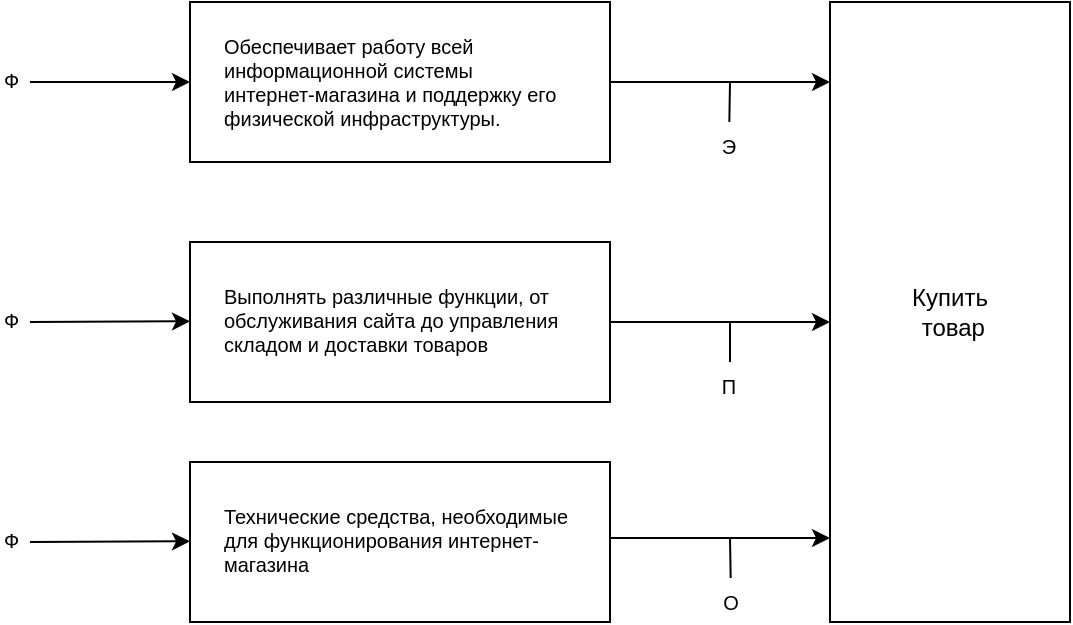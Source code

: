 <mxfile version="24.0.1" type="github">
  <diagram name="Страница — 1" id="creAUHm_wXwRZB3ByyH9">
    <mxGraphModel dx="1242" dy="568" grid="0" gridSize="10" guides="1" tooltips="1" connect="1" arrows="1" fold="1" page="0" pageScale="1" pageWidth="827" pageHeight="1169" math="0" shadow="0">
      <root>
        <mxCell id="0" />
        <mxCell id="1" parent="0" />
        <mxCell id="fNEtFfUCMttPgWEzefCz-1" value="Купить&lt;div&gt;&amp;nbsp;товар&lt;/div&gt;" style="rounded=0;whiteSpace=wrap;html=1;" vertex="1" parent="1">
          <mxGeometry x="400" y="200" width="120" height="310" as="geometry" />
        </mxCell>
        <mxCell id="fNEtFfUCMttPgWEzefCz-2" value="&lt;span style=&quot;caret-color: rgba(0, 0, 0, 0); color: rgba(0, 0, 0, 0); font-family: monospace; font-size: 0px; text-align: start; white-space: nowrap;&quot;&gt;%3CmxGraphModel%3E%3Croot%3E%3CmxCell%20id%3D%220%22%2F%3E%3CmxCell%20id%3D%221%22%20parent%3D%220%22%2F%3E%3CmxCell%20id%3D%222%22%20value%3D%22%22%20style%3D%22rounded%3D0%3BwhiteSpace%3Dwrap%3Bhtml%3D1%3B%22%20vertex%3D%221%22%20parent%3D%221%22%3E%3CmxGeometry%20x%3D%2280%22%20y%3D%22320%22%20width%3D%22210%22%20height%3D%2280%22%20as%3D%22geometry%22%2F%3E%3C%2FmxCell%3E%3C%2Froot%3E%3C%2FmxGraphModel%3E&lt;/span&gt;" style="rounded=0;whiteSpace=wrap;html=1;" vertex="1" parent="1">
          <mxGeometry x="80" y="200" width="210" height="80" as="geometry" />
        </mxCell>
        <mxCell id="fNEtFfUCMttPgWEzefCz-3" value="" style="rounded=0;whiteSpace=wrap;html=1;" vertex="1" parent="1">
          <mxGeometry x="80" y="320" width="210" height="80" as="geometry" />
        </mxCell>
        <mxCell id="fNEtFfUCMttPgWEzefCz-4" value="" style="rounded=0;whiteSpace=wrap;html=1;" vertex="1" parent="1">
          <mxGeometry x="80" y="430" width="210" height="80" as="geometry" />
        </mxCell>
        <mxCell id="fNEtFfUCMttPgWEzefCz-5" value="Обеспечивает работу всей информационной системы интернет-магазина и поддержку его физической инфраструктуры." style="text;whiteSpace=wrap;fontSize=10;" vertex="1" parent="1">
          <mxGeometry x="95" y="210" width="170" height="50" as="geometry" />
        </mxCell>
        <mxCell id="fNEtFfUCMttPgWEzefCz-6" value="Выполнять различные функции, от обслуживания сайта до управления складом и доставки товаров" style="text;whiteSpace=wrap;fontSize=10;" vertex="1" parent="1">
          <mxGeometry x="95" y="335" width="180" height="50" as="geometry" />
        </mxCell>
        <mxCell id="fNEtFfUCMttPgWEzefCz-7" value="Технические средства, необходимые для функционирования интернет-магазина" style="text;whiteSpace=wrap;fontSize=10;" vertex="1" parent="1">
          <mxGeometry x="95" y="445" width="180" height="50" as="geometry" />
        </mxCell>
        <mxCell id="fNEtFfUCMttPgWEzefCz-8" value="" style="endArrow=classic;html=1;rounded=0;" edge="1" parent="1">
          <mxGeometry width="50" height="50" relative="1" as="geometry">
            <mxPoint x="290" y="240" as="sourcePoint" />
            <mxPoint x="400" y="240" as="targetPoint" />
          </mxGeometry>
        </mxCell>
        <mxCell id="fNEtFfUCMttPgWEzefCz-11" value="Э" style="text;whiteSpace=wrap;fontSize=10;align=center;" vertex="1" parent="1">
          <mxGeometry x="341" y="260" width="17" height="20" as="geometry" />
        </mxCell>
        <mxCell id="fNEtFfUCMttPgWEzefCz-14" value="" style="endArrow=classic;html=1;rounded=0;" edge="1" parent="1">
          <mxGeometry width="50" height="50" relative="1" as="geometry">
            <mxPoint y="240" as="sourcePoint" />
            <mxPoint x="80" y="240" as="targetPoint" />
          </mxGeometry>
        </mxCell>
        <mxCell id="fNEtFfUCMttPgWEzefCz-15" value="" style="endArrow=classic;html=1;rounded=0;" edge="1" parent="1">
          <mxGeometry width="50" height="50" relative="1" as="geometry">
            <mxPoint y="360" as="sourcePoint" />
            <mxPoint x="80" y="359.66" as="targetPoint" />
          </mxGeometry>
        </mxCell>
        <mxCell id="fNEtFfUCMttPgWEzefCz-16" value="" style="endArrow=classic;html=1;rounded=0;" edge="1" parent="1">
          <mxGeometry width="50" height="50" relative="1" as="geometry">
            <mxPoint y="470" as="sourcePoint" />
            <mxPoint x="80" y="469.66" as="targetPoint" />
          </mxGeometry>
        </mxCell>
        <mxCell id="fNEtFfUCMttPgWEzefCz-17" value="Ф" style="text;whiteSpace=wrap;fontSize=10;" vertex="1" parent="1">
          <mxGeometry x="-15" y="227" width="15" height="20" as="geometry" />
        </mxCell>
        <mxCell id="fNEtFfUCMttPgWEzefCz-18" value="Ф" style="text;whiteSpace=wrap;fontSize=10;" vertex="1" parent="1">
          <mxGeometry x="-15" y="347" width="15" height="20" as="geometry" />
        </mxCell>
        <mxCell id="fNEtFfUCMttPgWEzefCz-19" value="Ф" style="text;whiteSpace=wrap;fontSize=10;" vertex="1" parent="1">
          <mxGeometry x="-15" y="457" width="15" height="20" as="geometry" />
        </mxCell>
        <mxCell id="fNEtFfUCMttPgWEzefCz-20" value="" style="endArrow=none;html=1;rounded=0;" edge="1" parent="1" source="fNEtFfUCMttPgWEzefCz-11">
          <mxGeometry width="50" height="50" relative="1" as="geometry">
            <mxPoint x="305" y="297" as="sourcePoint" />
            <mxPoint x="350" y="240" as="targetPoint" />
          </mxGeometry>
        </mxCell>
        <mxCell id="fNEtFfUCMttPgWEzefCz-21" value="" style="endArrow=classic;html=1;rounded=0;" edge="1" parent="1">
          <mxGeometry width="50" height="50" relative="1" as="geometry">
            <mxPoint x="290" y="360" as="sourcePoint" />
            <mxPoint x="400" y="360" as="targetPoint" />
          </mxGeometry>
        </mxCell>
        <mxCell id="fNEtFfUCMttPgWEzefCz-22" value="" style="endArrow=none;html=1;rounded=0;" edge="1" parent="1">
          <mxGeometry width="50" height="50" relative="1" as="geometry">
            <mxPoint x="350" y="380" as="sourcePoint" />
            <mxPoint x="350" y="360" as="targetPoint" />
          </mxGeometry>
        </mxCell>
        <mxCell id="fNEtFfUCMttPgWEzefCz-23" value="П" style="text;whiteSpace=wrap;fontSize=10;align=center;" vertex="1" parent="1">
          <mxGeometry x="341" y="380" width="17" height="20" as="geometry" />
        </mxCell>
        <mxCell id="fNEtFfUCMttPgWEzefCz-25" value="" style="endArrow=classic;html=1;rounded=0;" edge="1" parent="1">
          <mxGeometry width="50" height="50" relative="1" as="geometry">
            <mxPoint x="290" y="468" as="sourcePoint" />
            <mxPoint x="400" y="468" as="targetPoint" />
          </mxGeometry>
        </mxCell>
        <mxCell id="fNEtFfUCMttPgWEzefCz-26" value="О" style="text;whiteSpace=wrap;fontSize=10;align=center;" vertex="1" parent="1">
          <mxGeometry x="341" y="488" width="19" height="20" as="geometry" />
        </mxCell>
        <mxCell id="fNEtFfUCMttPgWEzefCz-27" value="" style="endArrow=none;html=1;rounded=0;" edge="1" parent="1" source="fNEtFfUCMttPgWEzefCz-26">
          <mxGeometry width="50" height="50" relative="1" as="geometry">
            <mxPoint x="305" y="525" as="sourcePoint" />
            <mxPoint x="350" y="468" as="targetPoint" />
          </mxGeometry>
        </mxCell>
      </root>
    </mxGraphModel>
  </diagram>
</mxfile>
